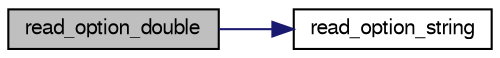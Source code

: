 digraph "read_option_double"
{
  bgcolor="transparent";
  edge [fontname="FreeSans",fontsize="10",labelfontname="FreeSans",labelfontsize="10"];
  node [fontname="FreeSans",fontsize="10",shape=record];
  rankdir="LR";
  Node1 [label="read_option_double",height=0.2,width=0.4,color="black", fillcolor="grey75", style="filled" fontcolor="black"];
  Node1 -> Node2 [color="midnightblue",fontsize="10",style="solid",fontname="FreeSans"];
  Node2 [label="read_option_string",height=0.2,width=0.4,color="black",URL="$read__command__line_8c.html#a48221262c52ab4f67e2d724dee81eeed"];
}
